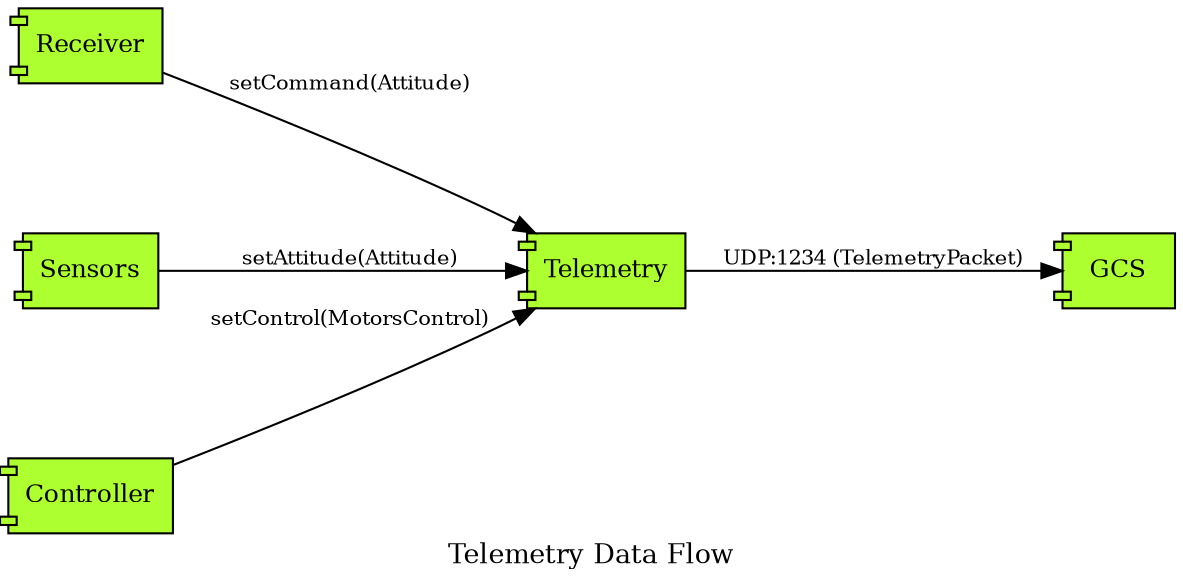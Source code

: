 digraph G {
    // Graph attributes
    rankdir=LR;
    nodesep = 1.0;
    fontsize = 13;
    label = "Telemetry Data Flow";

    // Node attributes
    node [ shape="component", fontsize=12, style=filled, fillcolor=greenyellow ];

    // Edge attributes
    edge [ fontsize=10 ];

    // Graph definition
    Receiver -> Telemetry [ label="setCommand(Attitude)" ];
    Sensors -> Telemetry [ label="setAttitude(Attitude)" ];
    Controller -> Telemetry [ label="setControl(MotorsControl)" ];
    Telemetry -> GCS [ label="UDP:1234 (TelemetryPacket)" ];
}

